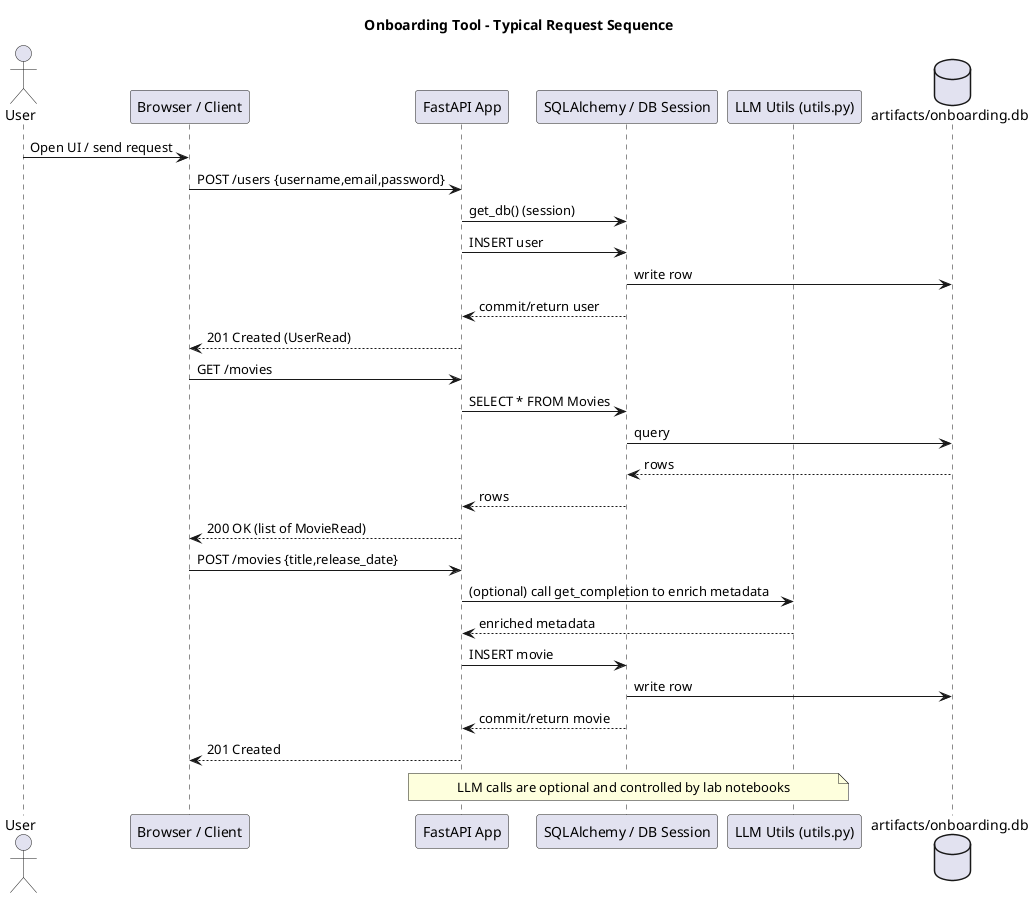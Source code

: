 @startuml
title Onboarding Tool - Typical Request Sequence

actor User
participant "Browser / Client" as Client
participant "FastAPI App" as API
participant "SQLAlchemy / DB Session" as DB
participant "LLM Utils (utils.py)" as LLM
database "artifacts/onboarding.db" as SQDB

User -> Client: Open UI / send request
Client -> API: POST /users {username,email,password}
API -> DB: get_db() (session)
API -> DB: INSERT user
DB -> SQDB: write row
DB --> API: commit/return user
API --> Client: 201 Created (UserRead)

Client -> API: GET /movies
API -> DB: SELECT * FROM Movies
DB -> SQDB: query
SQDB --> DB: rows
DB --> API: rows
API --> Client: 200 OK (list of MovieRead)

Client -> API: POST /movies {title,release_date}
API -> LLM: (optional) call get_completion to enrich metadata
LLM --> API: enriched metadata
API -> DB: INSERT movie
DB -> SQDB: write row
DB --> API: commit/return movie
API --> Client: 201 Created

note over API,LLM: LLM calls are optional and controlled by lab notebooks

@enduml
